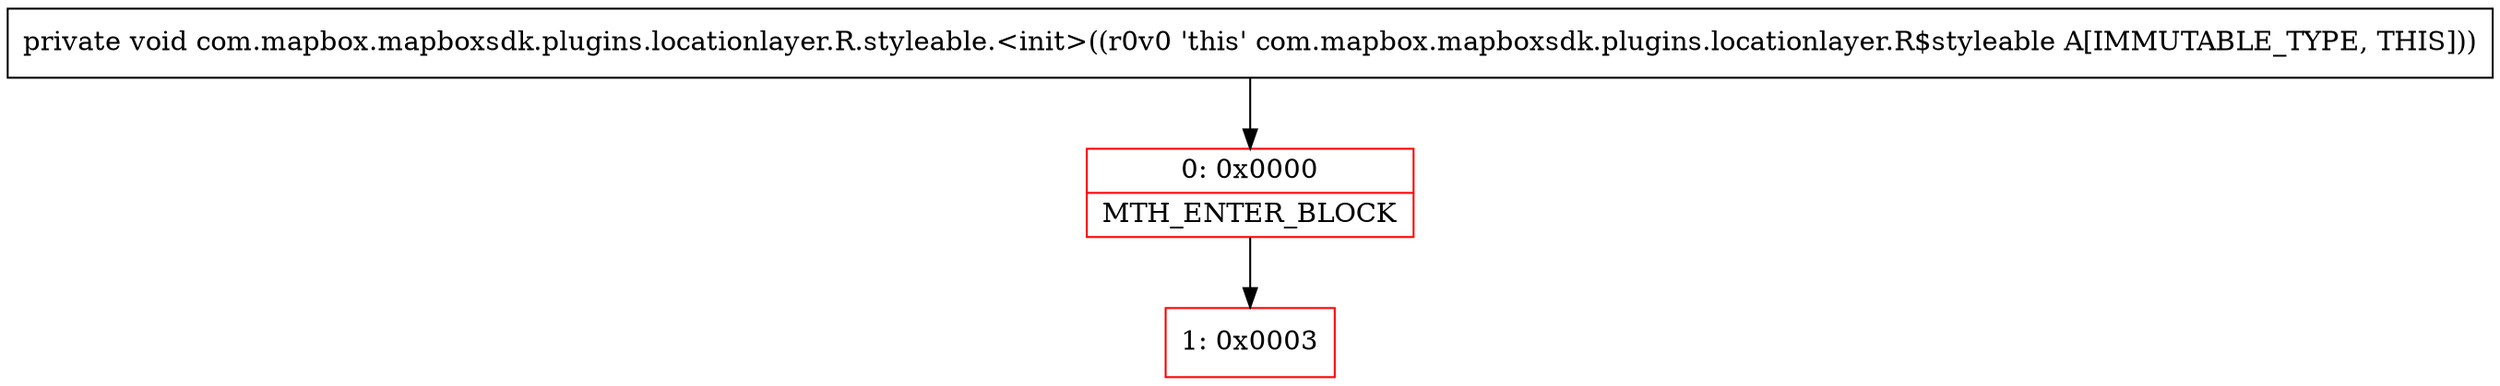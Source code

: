 digraph "CFG forcom.mapbox.mapboxsdk.plugins.locationlayer.R.styleable.\<init\>()V" {
subgraph cluster_Region_443692659 {
label = "R(0)";
node [shape=record,color=blue];
}
Node_0 [shape=record,color=red,label="{0\:\ 0x0000|MTH_ENTER_BLOCK\l}"];
Node_1 [shape=record,color=red,label="{1\:\ 0x0003}"];
MethodNode[shape=record,label="{private void com.mapbox.mapboxsdk.plugins.locationlayer.R.styleable.\<init\>((r0v0 'this' com.mapbox.mapboxsdk.plugins.locationlayer.R$styleable A[IMMUTABLE_TYPE, THIS])) }"];
MethodNode -> Node_0;
Node_0 -> Node_1;
}

